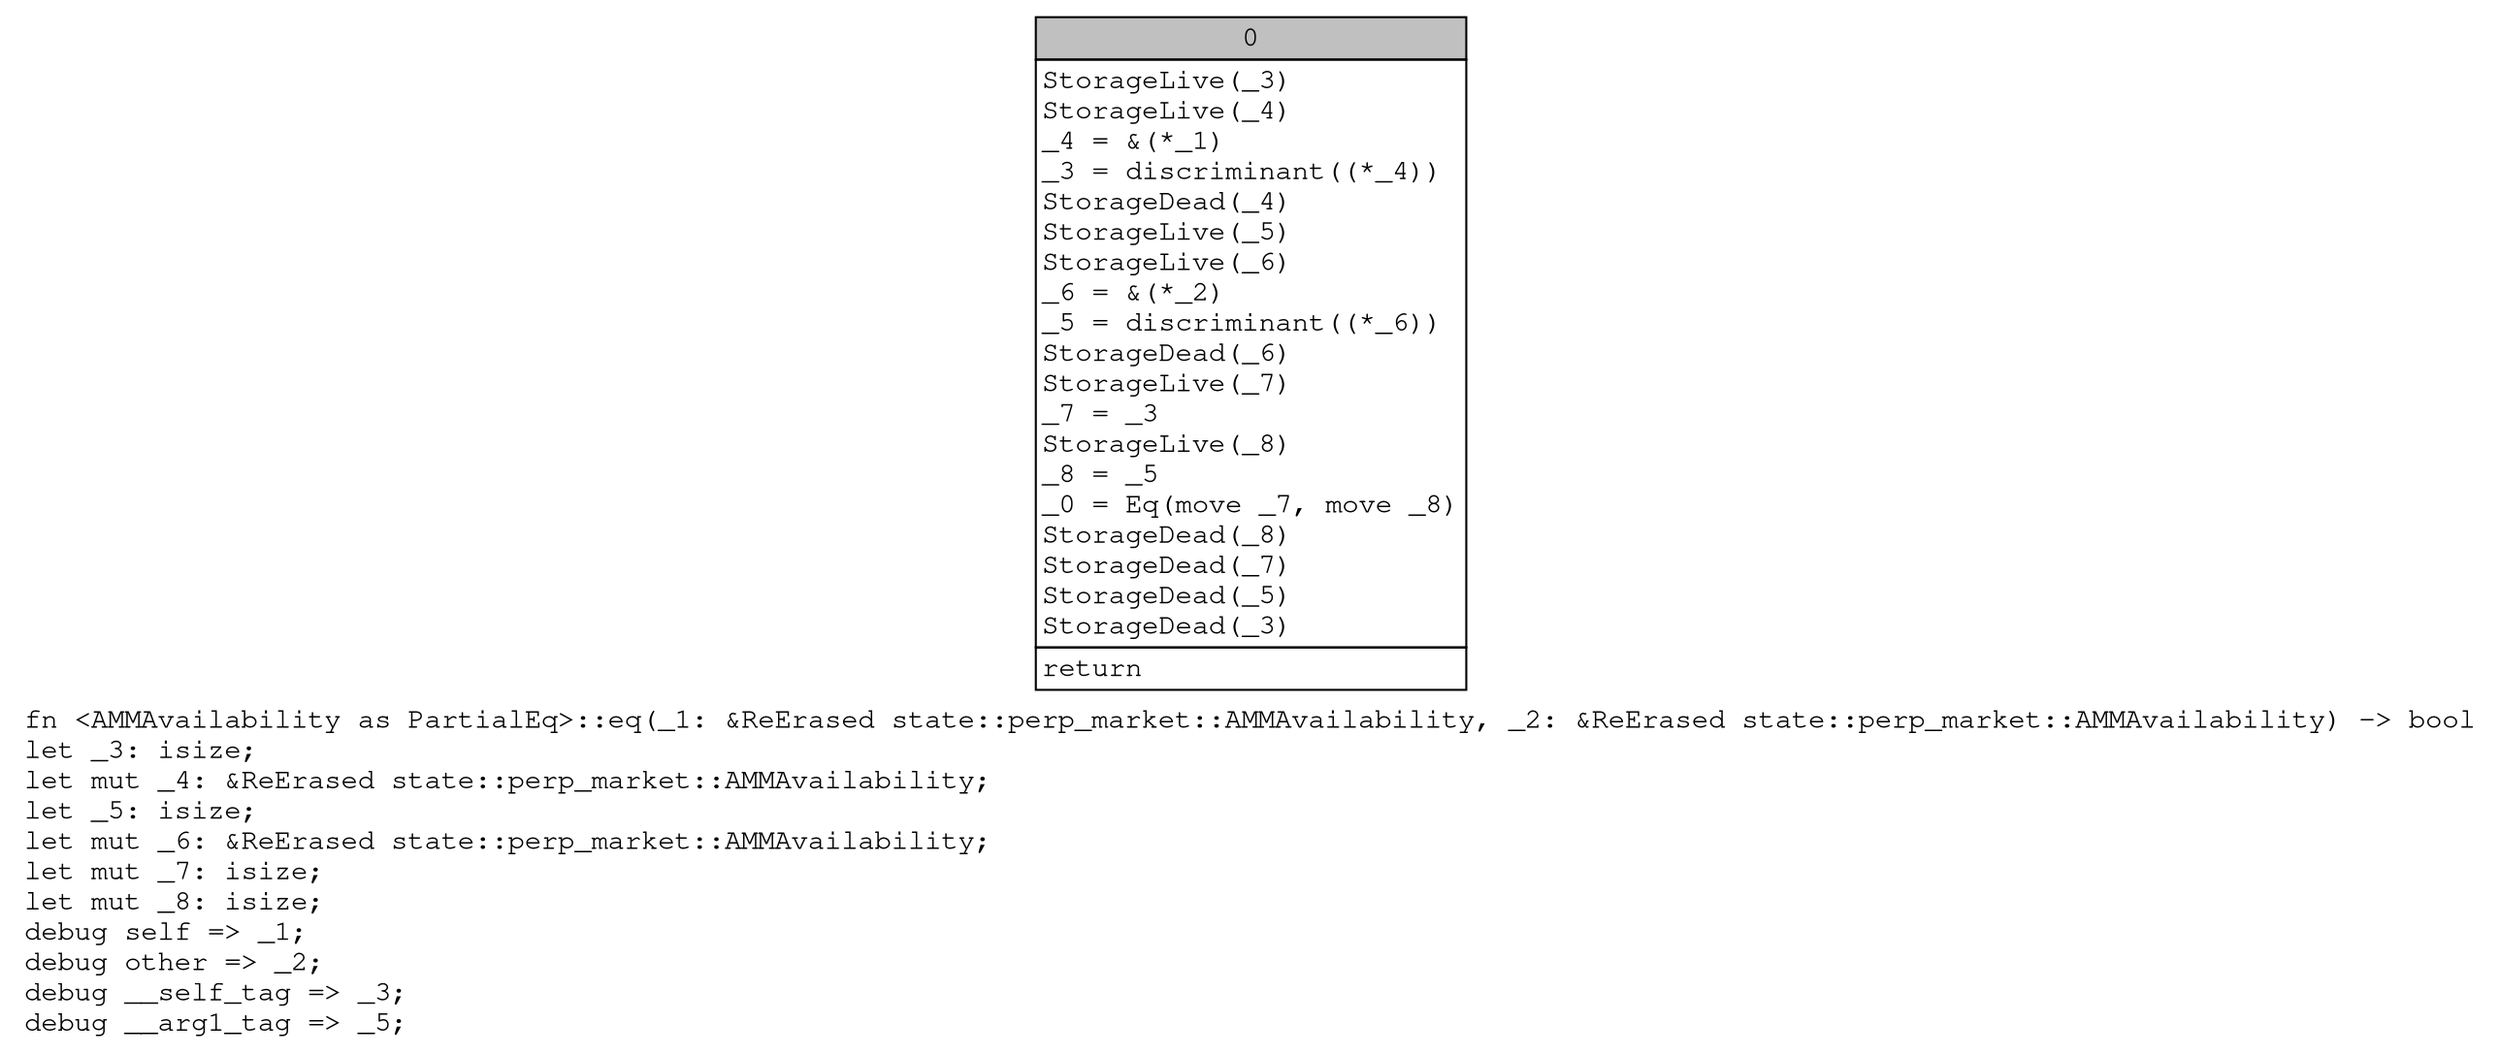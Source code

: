 digraph Mir_0_17262 {
    graph [fontname="Courier, monospace"];
    node [fontname="Courier, monospace"];
    edge [fontname="Courier, monospace"];
    label=<fn &lt;AMMAvailability as PartialEq&gt;::eq(_1: &amp;ReErased state::perp_market::AMMAvailability, _2: &amp;ReErased state::perp_market::AMMAvailability) -&gt; bool<br align="left"/>let _3: isize;<br align="left"/>let mut _4: &amp;ReErased state::perp_market::AMMAvailability;<br align="left"/>let _5: isize;<br align="left"/>let mut _6: &amp;ReErased state::perp_market::AMMAvailability;<br align="left"/>let mut _7: isize;<br align="left"/>let mut _8: isize;<br align="left"/>debug self =&gt; _1;<br align="left"/>debug other =&gt; _2;<br align="left"/>debug __self_tag =&gt; _3;<br align="left"/>debug __arg1_tag =&gt; _5;<br align="left"/>>;
    bb0__0_17262 [shape="none", label=<<table border="0" cellborder="1" cellspacing="0"><tr><td bgcolor="gray" align="center" colspan="1">0</td></tr><tr><td align="left" balign="left">StorageLive(_3)<br/>StorageLive(_4)<br/>_4 = &amp;(*_1)<br/>_3 = discriminant((*_4))<br/>StorageDead(_4)<br/>StorageLive(_5)<br/>StorageLive(_6)<br/>_6 = &amp;(*_2)<br/>_5 = discriminant((*_6))<br/>StorageDead(_6)<br/>StorageLive(_7)<br/>_7 = _3<br/>StorageLive(_8)<br/>_8 = _5<br/>_0 = Eq(move _7, move _8)<br/>StorageDead(_8)<br/>StorageDead(_7)<br/>StorageDead(_5)<br/>StorageDead(_3)<br/></td></tr><tr><td align="left">return</td></tr></table>>];
}
